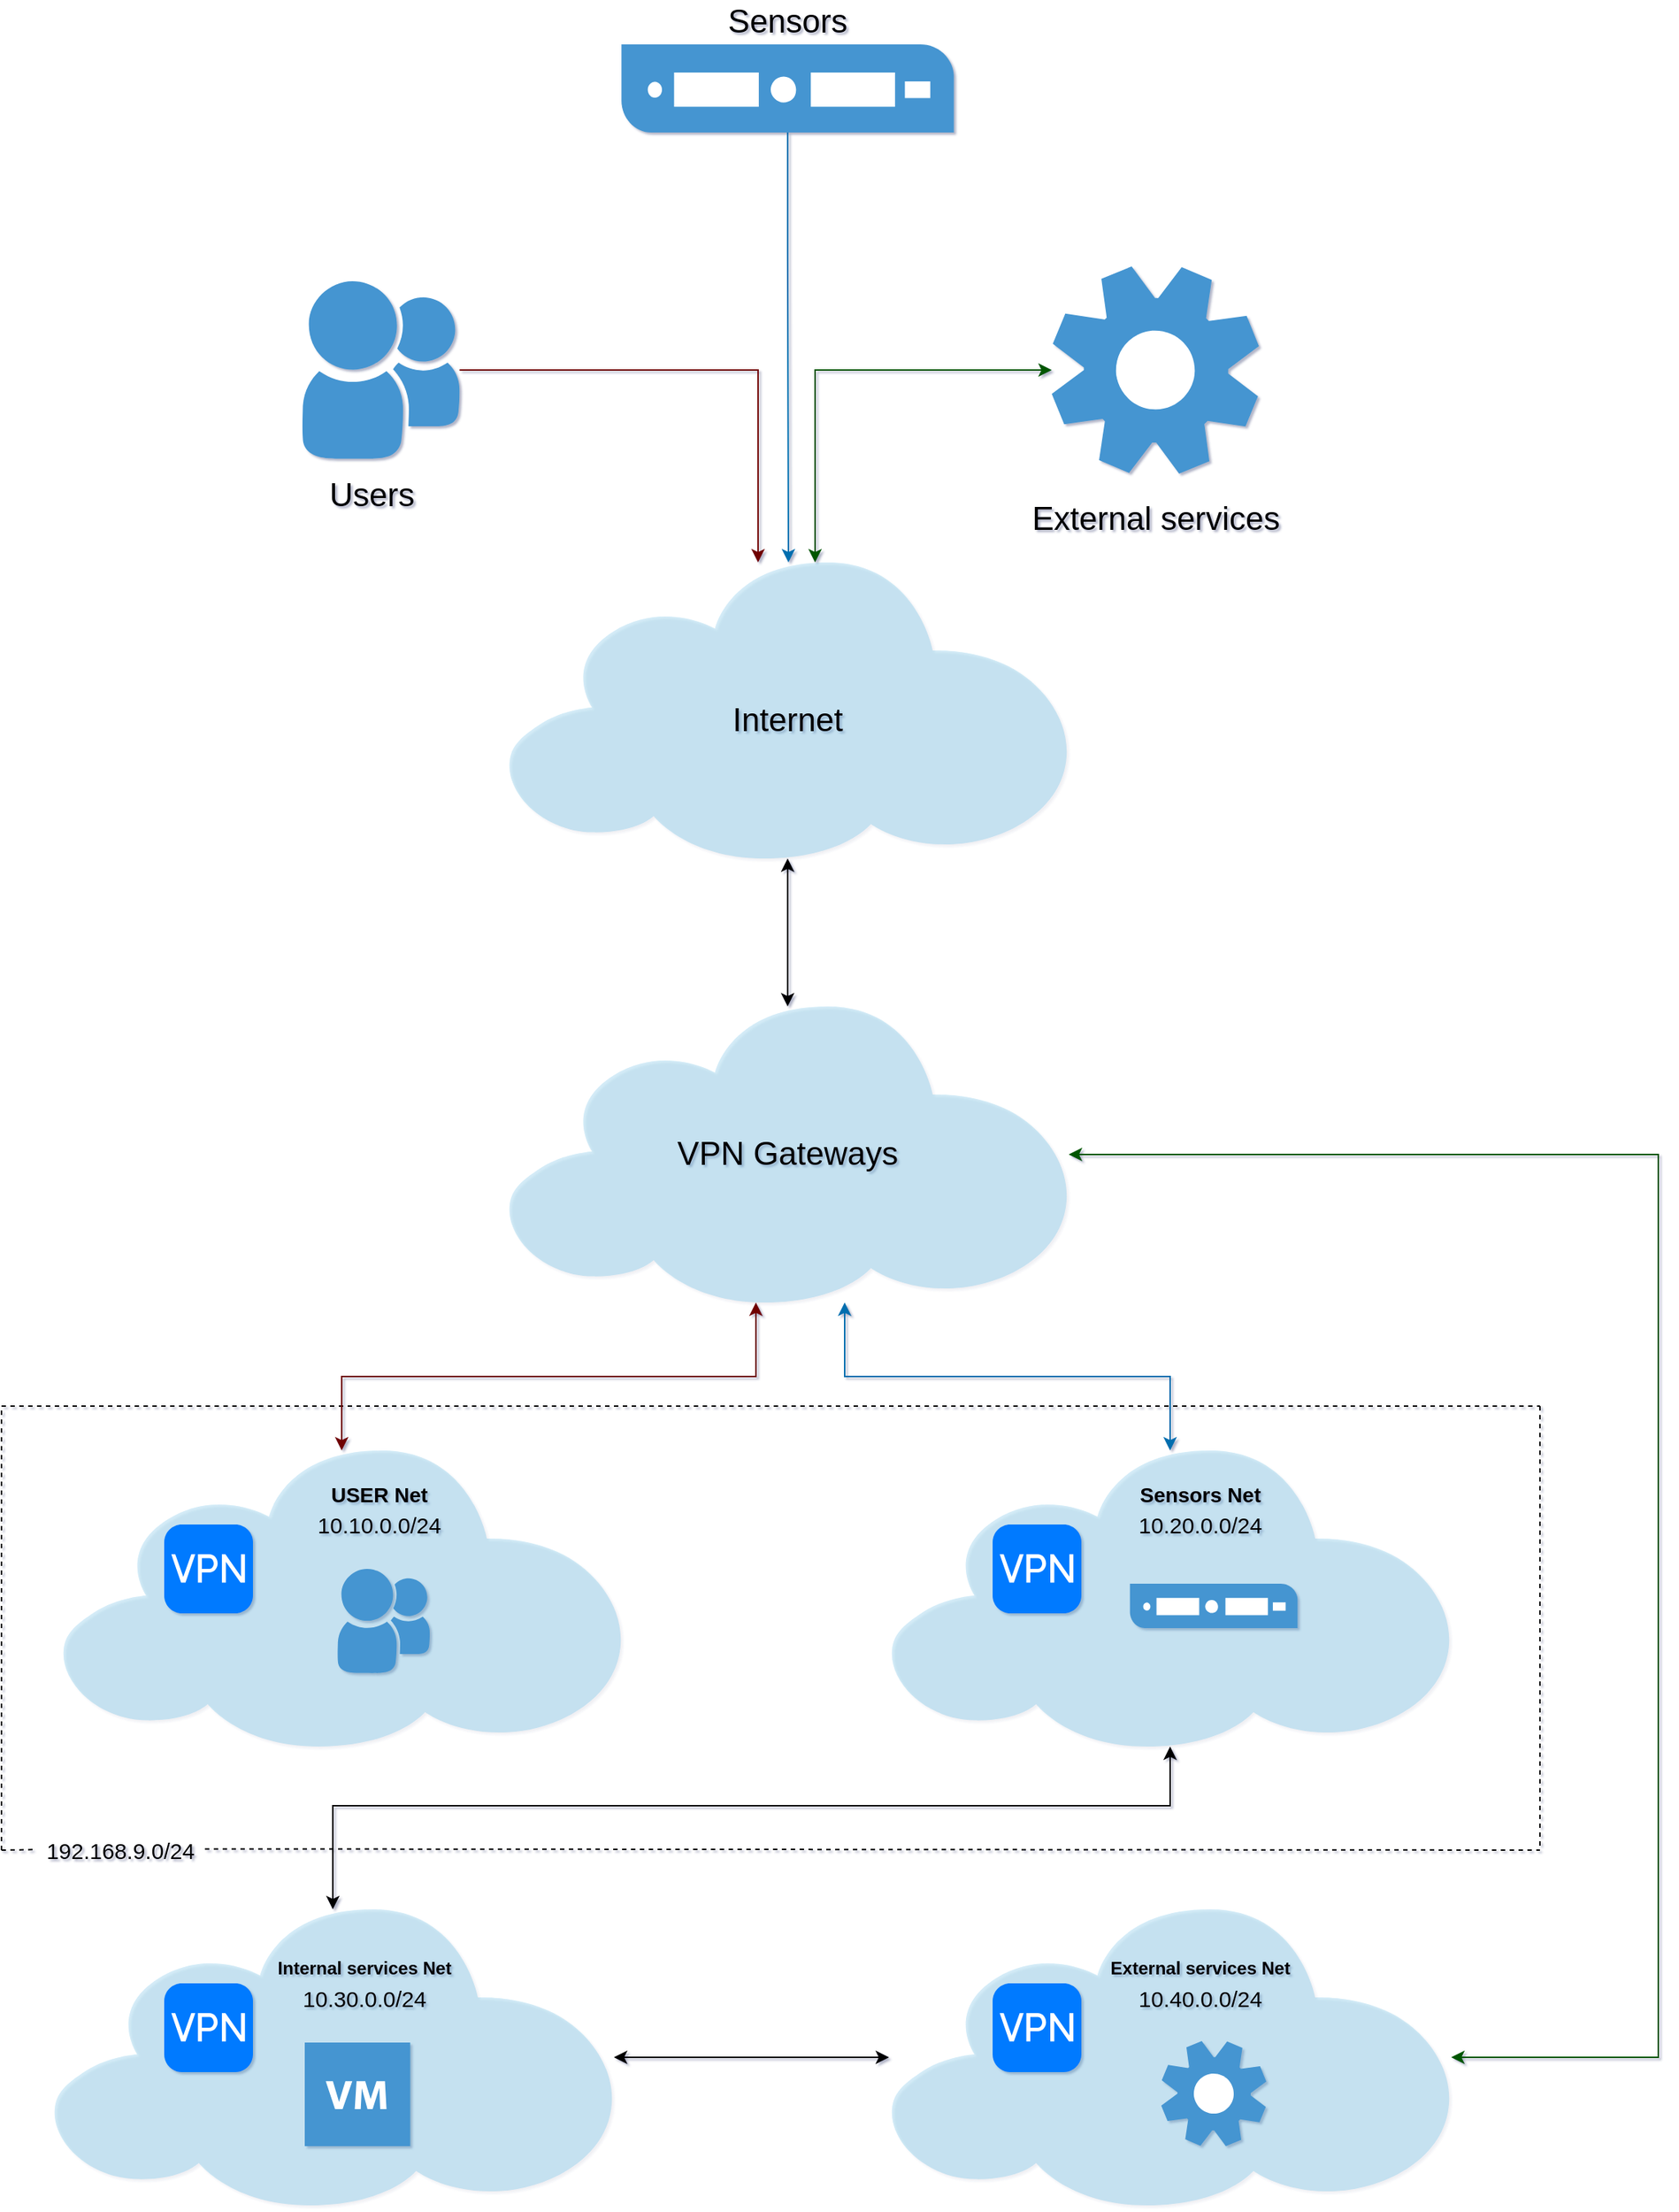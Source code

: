 <mxfile version="14.3.2" type="github">
  <diagram id="MDXJFjJfNh9OXjP4r4t9" name="Page-1">
    <mxGraphModel dx="2370" dy="2518" grid="0" gridSize="10" guides="1" tooltips="1" connect="1" arrows="1" fold="1" page="0" pageScale="1" pageWidth="827" pageHeight="1169" background="#FFFFFF" math="0" shadow="1">
      <root>
        <mxCell id="0" />
        <mxCell id="1" parent="0" />
        <mxCell id="HdkyvseI2gNJO4S1q-cR-1" value="" style="shadow=0;dashed=0;html=1;strokeColor=none;fillColor=#4495D1;labelPosition=center;verticalLabelPosition=bottom;verticalAlign=top;align=center;outlineConnect=0;shape=mxgraph.veeam.2d.cloud;" parent="1" vertex="1">
          <mxGeometry x="40" y="30" width="380" height="200" as="geometry" />
        </mxCell>
        <mxCell id="HdkyvseI2gNJO4S1q-cR-3" value="USER Net" style="text;html=1;align=center;verticalAlign=middle;resizable=0;points=[];autosize=1;strokeWidth=1;fontStyle=1;fontSize=14;" parent="1" vertex="1">
          <mxGeometry x="214.57" y="50" width="80" height="20" as="geometry" />
        </mxCell>
        <mxCell id="HdkyvseI2gNJO4S1q-cR-4" value="" style="shadow=0;dashed=0;html=1;strokeColor=none;fillColor=#4495D1;labelPosition=center;verticalLabelPosition=bottom;verticalAlign=top;align=center;outlineConnect=0;shape=mxgraph.veeam.2d.cloud;" parent="1" vertex="1">
          <mxGeometry x="600" y="30" width="380" height="200" as="geometry" />
        </mxCell>
        <mxCell id="HdkyvseI2gNJO4S1q-cR-5" value="" style="shadow=0;dashed=0;html=1;strokeColor=none;fillColor=#4495D1;labelPosition=center;verticalLabelPosition=bottom;verticalAlign=top;align=center;outlineConnect=0;shape=mxgraph.veeam.2d.cloud;" parent="1" vertex="1">
          <mxGeometry x="600" y="340" width="380" height="200" as="geometry" />
        </mxCell>
        <mxCell id="HdkyvseI2gNJO4S1q-cR-37" style="edgeStyle=orthogonalEdgeStyle;rounded=0;orthogonalLoop=1;jettySize=auto;html=1;strokeColor=#000000;startArrow=classic;startFill=1;" parent="1" source="HdkyvseI2gNJO4S1q-cR-6" target="HdkyvseI2gNJO4S1q-cR-4" edge="1">
          <mxGeometry relative="1" as="geometry">
            <Array as="points">
              <mxPoint x="224" y="270" />
              <mxPoint x="790" y="270" />
            </Array>
          </mxGeometry>
        </mxCell>
        <mxCell id="HdkyvseI2gNJO4S1q-cR-47" style="edgeStyle=orthogonalEdgeStyle;rounded=0;orthogonalLoop=1;jettySize=auto;html=1;startArrow=classic;startFill=1;strokeColor=#000000;fontSize=22;" parent="1" source="HdkyvseI2gNJO4S1q-cR-6" target="HdkyvseI2gNJO4S1q-cR-5" edge="1">
          <mxGeometry relative="1" as="geometry" />
        </mxCell>
        <mxCell id="HdkyvseI2gNJO4S1q-cR-6" value="" style="shadow=0;dashed=0;html=1;strokeColor=none;fillColor=#4495D1;labelPosition=center;verticalLabelPosition=bottom;verticalAlign=top;align=center;outlineConnect=0;shape=mxgraph.veeam.2d.cloud;" parent="1" vertex="1">
          <mxGeometry x="34" y="340" width="380" height="200" as="geometry" />
        </mxCell>
        <mxCell id="HdkyvseI2gNJO4S1q-cR-9" value="" style="html=1;strokeWidth=1;shadow=0;dashed=0;shape=mxgraph.ios7.misc.vpn;fillColor=#007AFF;strokeColor=none;buttonText=;strokeColor2=#222222;fontColor=#222222;fontSize=8;verticalLabelPosition=bottom;verticalAlign=top;align=center;" parent="1" vertex="1">
          <mxGeometry x="110" y="80" width="60" height="60" as="geometry" />
        </mxCell>
        <mxCell id="HdkyvseI2gNJO4S1q-cR-10" value="" style="html=1;strokeWidth=1;shadow=0;dashed=0;shape=mxgraph.ios7.misc.vpn;fillColor=#007AFF;strokeColor=none;buttonText=;strokeColor2=#222222;fontColor=#222222;fontSize=8;verticalLabelPosition=bottom;verticalAlign=top;align=center;" parent="1" vertex="1">
          <mxGeometry x="670" y="80" width="60" height="60" as="geometry" />
        </mxCell>
        <mxCell id="HdkyvseI2gNJO4S1q-cR-11" value="" style="html=1;strokeWidth=1;shadow=0;dashed=0;shape=mxgraph.ios7.misc.vpn;fillColor=#007AFF;strokeColor=none;buttonText=;strokeColor2=#222222;fontColor=#222222;fontSize=8;verticalLabelPosition=bottom;verticalAlign=top;align=center;" parent="1" vertex="1">
          <mxGeometry x="670" y="390" width="60" height="60" as="geometry" />
        </mxCell>
        <mxCell id="HdkyvseI2gNJO4S1q-cR-12" value="" style="html=1;strokeWidth=1;shadow=0;dashed=0;shape=mxgraph.ios7.misc.vpn;fillColor=#007AFF;strokeColor=none;buttonText=;strokeColor2=#222222;fontColor=#222222;fontSize=8;verticalLabelPosition=bottom;verticalAlign=top;align=center;" parent="1" vertex="1">
          <mxGeometry x="110" y="390" width="60" height="60" as="geometry" />
        </mxCell>
        <mxCell id="HdkyvseI2gNJO4S1q-cR-14" value="" style="shadow=0;dashed=0;html=1;strokeColor=none;fillColor=#4495D1;labelPosition=center;verticalLabelPosition=bottom;verticalAlign=top;align=center;outlineConnect=0;shape=mxgraph.veeam.2d.group;" parent="1" vertex="1">
          <mxGeometry x="227.1" y="110" width="62.47" height="70.4" as="geometry" />
        </mxCell>
        <mxCell id="HdkyvseI2gNJO4S1q-cR-15" value="" style="shadow=0;dashed=0;html=1;strokeColor=none;fillColor=#4495D1;labelPosition=center;verticalLabelPosition=bottom;verticalAlign=top;align=center;outlineConnect=0;shape=mxgraph.veeam.2d.virtual_machine;" parent="1" vertex="1">
          <mxGeometry x="205" y="430" width="71.27" height="70" as="geometry" />
        </mxCell>
        <mxCell id="HdkyvseI2gNJO4S1q-cR-16" value="10.10.0.0/24" style="text;html=1;align=center;verticalAlign=middle;resizable=0;points=[];autosize=1;fontSize=15;" parent="1" vertex="1">
          <mxGeometry x="204.57" y="70" width="100" height="20" as="geometry" />
        </mxCell>
        <mxCell id="HdkyvseI2gNJO4S1q-cR-17" value="Sensors Net" style="text;html=1;align=center;verticalAlign=middle;resizable=0;points=[];autosize=1;fontStyle=1;fontSize=14;" parent="1" vertex="1">
          <mxGeometry x="760.0" y="50" width="100" height="20" as="geometry" />
        </mxCell>
        <mxCell id="HdkyvseI2gNJO4S1q-cR-18" value="10.20.0.0/24" style="text;html=1;align=center;verticalAlign=middle;resizable=0;points=[];autosize=1;fontSize=15;" parent="1" vertex="1">
          <mxGeometry x="760" y="70" width="100" height="20" as="geometry" />
        </mxCell>
        <mxCell id="HdkyvseI2gNJO4S1q-cR-19" value="External services Net" style="text;html=1;align=center;verticalAlign=middle;resizable=0;points=[];autosize=1;fontStyle=1;fontSize=12;" parent="1" vertex="1">
          <mxGeometry x="740.0" y="370" width="140" height="20" as="geometry" />
        </mxCell>
        <mxCell id="HdkyvseI2gNJO4S1q-cR-20" value="10.40.0.0/24" style="text;html=1;align=center;verticalAlign=middle;resizable=0;points=[];autosize=1;fontSize=15;" parent="1" vertex="1">
          <mxGeometry x="760" y="390" width="100" height="20" as="geometry" />
        </mxCell>
        <mxCell id="HdkyvseI2gNJO4S1q-cR-21" value="Internal services Net" style="text;html=1;align=center;verticalAlign=middle;resizable=0;points=[];autosize=1;fontStyle=1" parent="1" vertex="1">
          <mxGeometry x="180.0" y="370" width="130" height="20" as="geometry" />
        </mxCell>
        <mxCell id="HdkyvseI2gNJO4S1q-cR-22" value="10.30.0.0/24" style="text;html=1;align=center;verticalAlign=middle;resizable=0;points=[];autosize=1;fontSize=15;" parent="1" vertex="1">
          <mxGeometry x="195" y="390" width="100" height="20" as="geometry" />
        </mxCell>
        <mxCell id="HdkyvseI2gNJO4S1q-cR-23" value="" style="endArrow=none;dashed=1;html=1;" parent="1" edge="1">
          <mxGeometry width="50" height="50" relative="1" as="geometry">
            <mxPoint as="sourcePoint" />
            <mxPoint x="1040" as="targetPoint" />
          </mxGeometry>
        </mxCell>
        <mxCell id="HdkyvseI2gNJO4S1q-cR-24" value="" style="endArrow=none;dashed=1;html=1;" parent="1" edge="1">
          <mxGeometry width="50" height="50" relative="1" as="geometry">
            <mxPoint x="1040" as="sourcePoint" />
            <mxPoint x="1040" y="300" as="targetPoint" />
          </mxGeometry>
        </mxCell>
        <mxCell id="HdkyvseI2gNJO4S1q-cR-25" value="" style="endArrow=none;dashed=1;html=1;exitX=1.023;exitY=0.46;exitDx=0;exitDy=0;exitPerimeter=0;" parent="1" source="HdkyvseI2gNJO4S1q-cR-30" edge="1">
          <mxGeometry width="50" height="50" relative="1" as="geometry">
            <mxPoint x="520" y="300" as="sourcePoint" />
            <mxPoint x="1040" y="300" as="targetPoint" />
          </mxGeometry>
        </mxCell>
        <mxCell id="HdkyvseI2gNJO4S1q-cR-28" value="" style="endArrow=none;dashed=1;html=1;" parent="1" edge="1">
          <mxGeometry width="50" height="50" relative="1" as="geometry">
            <mxPoint y="300" as="sourcePoint" />
            <mxPoint as="targetPoint" />
          </mxGeometry>
        </mxCell>
        <mxCell id="HdkyvseI2gNJO4S1q-cR-30" value="192.168.9.0/24" style="text;html=1;align=center;verticalAlign=middle;resizable=0;points=[];autosize=1;fontSize=15;" parent="1" vertex="1">
          <mxGeometry x="25" y="290" width="110" height="20" as="geometry" />
        </mxCell>
        <mxCell id="HdkyvseI2gNJO4S1q-cR-32" value="" style="endArrow=none;dashed=1;html=1;entryX=-0.025;entryY=0.483;entryDx=0;entryDy=0;entryPerimeter=0;" parent="1" target="HdkyvseI2gNJO4S1q-cR-30" edge="1">
          <mxGeometry width="50" height="50" relative="1" as="geometry">
            <mxPoint y="300" as="sourcePoint" />
            <mxPoint x="430" y="300" as="targetPoint" />
          </mxGeometry>
        </mxCell>
        <mxCell id="HdkyvseI2gNJO4S1q-cR-35" value="" style="shadow=0;dashed=0;html=1;strokeColor=none;fillColor=#4495D1;labelPosition=center;verticalLabelPosition=bottom;verticalAlign=top;align=center;outlineConnect=0;shape=mxgraph.veeam.2d.service;" parent="1" vertex="1">
          <mxGeometry x="784" y="429" width="71" height="71" as="geometry" />
        </mxCell>
        <mxCell id="HdkyvseI2gNJO4S1q-cR-38" value="" style="shadow=0;dashed=0;html=1;strokeColor=none;fillColor=#4495D1;labelPosition=center;verticalLabelPosition=bottom;verticalAlign=top;align=center;outlineConnect=0;shape=mxgraph.veeam.2d.cloud;" parent="1" vertex="1">
          <mxGeometry x="341.45" y="-570" width="380" height="200" as="geometry" />
        </mxCell>
        <mxCell id="HdkyvseI2gNJO4S1q-cR-39" value="&lt;div style=&quot;font-size: 22px;&quot;&gt;Internet&lt;/div&gt;&lt;div style=&quot;font-size: 22px;&quot;&gt;&lt;br style=&quot;font-size: 22px;&quot;&gt;&lt;/div&gt;" style="text;html=1;align=center;verticalAlign=middle;resizable=0;points=[];autosize=1;fontSize=22;" parent="1" vertex="1">
          <mxGeometry x="486.45" y="-480" width="90" height="60" as="geometry" />
        </mxCell>
        <mxCell id="HdkyvseI2gNJO4S1q-cR-42" style="edgeStyle=orthogonalEdgeStyle;rounded=0;orthogonalLoop=1;jettySize=auto;html=1;strokeColor=#6F0000;fontSize=22;fillColor=#a20025;" parent="1" source="HdkyvseI2gNJO4S1q-cR-40" target="HdkyvseI2gNJO4S1q-cR-38" edge="1">
          <mxGeometry relative="1" as="geometry">
            <Array as="points">
              <mxPoint x="511.45" y="-700" />
            </Array>
          </mxGeometry>
        </mxCell>
        <mxCell id="HdkyvseI2gNJO4S1q-cR-40" value="" style="shadow=0;dashed=0;html=1;strokeColor=none;fillColor=#4495D1;labelPosition=center;verticalLabelPosition=bottom;verticalAlign=top;align=center;outlineConnect=0;shape=mxgraph.veeam.2d.group;" parent="1" vertex="1">
          <mxGeometry x="203.2" y="-760" width="106.49" height="120" as="geometry" />
        </mxCell>
        <mxCell id="HdkyvseI2gNJO4S1q-cR-43" style="edgeStyle=orthogonalEdgeStyle;rounded=0;orthogonalLoop=1;jettySize=auto;html=1;strokeColor=#006EAF;fontSize=22;fillColor=#1ba1e2;" parent="1" source="HdkyvseI2gNJO4S1q-cR-41" target="HdkyvseI2gNJO4S1q-cR-38" edge="1">
          <mxGeometry relative="1" as="geometry">
            <Array as="points">
              <mxPoint x="532" y="-780" />
              <mxPoint x="532" y="-780" />
            </Array>
          </mxGeometry>
        </mxCell>
        <mxCell id="HdkyvseI2gNJO4S1q-cR-41" value="" style="pointerEvents=1;shadow=0;dashed=0;html=1;strokeColor=none;fillColor=#4495D1;labelPosition=center;verticalLabelPosition=bottom;verticalAlign=top;align=center;outlineConnect=0;shape=mxgraph.veeam.server;fontSize=22;" parent="1" vertex="1">
          <mxGeometry x="419.1" y="-920" width="224.7" height="59.5" as="geometry" />
        </mxCell>
        <mxCell id="HdkyvseI2gNJO4S1q-cR-45" style="edgeStyle=orthogonalEdgeStyle;rounded=0;orthogonalLoop=1;jettySize=auto;html=1;strokeColor=#000000;fontSize=22;startArrow=classic;startFill=1;" parent="1" source="HdkyvseI2gNJO4S1q-cR-44" target="HdkyvseI2gNJO4S1q-cR-38" edge="1">
          <mxGeometry relative="1" as="geometry" />
        </mxCell>
        <mxCell id="HdkyvseI2gNJO4S1q-cR-48" style="edgeStyle=orthogonalEdgeStyle;rounded=0;orthogonalLoop=1;jettySize=auto;html=1;startArrow=classic;startFill=1;strokeColor=#6F0000;fontSize=22;fillColor=#a20025;" parent="1" source="HdkyvseI2gNJO4S1q-cR-44" target="HdkyvseI2gNJO4S1q-cR-1" edge="1">
          <mxGeometry relative="1" as="geometry">
            <Array as="points">
              <mxPoint x="510" y="-20" />
              <mxPoint x="230" y="-20" />
            </Array>
          </mxGeometry>
        </mxCell>
        <mxCell id="HdkyvseI2gNJO4S1q-cR-49" style="edgeStyle=orthogonalEdgeStyle;rounded=0;orthogonalLoop=1;jettySize=auto;html=1;startArrow=classic;startFill=1;strokeColor=#006EAF;fontSize=22;fillColor=#1ba1e2;" parent="1" source="HdkyvseI2gNJO4S1q-cR-44" target="HdkyvseI2gNJO4S1q-cR-4" edge="1">
          <mxGeometry relative="1" as="geometry">
            <Array as="points">
              <mxPoint x="570" y="-20" />
              <mxPoint x="790" y="-20" />
            </Array>
          </mxGeometry>
        </mxCell>
        <mxCell id="HdkyvseI2gNJO4S1q-cR-55" style="edgeStyle=orthogonalEdgeStyle;rounded=0;orthogonalLoop=1;jettySize=auto;html=1;startArrow=classic;startFill=1;strokeColor=#005700;fontSize=22;fillColor=#008a00;" parent="1" source="HdkyvseI2gNJO4S1q-cR-44" target="HdkyvseI2gNJO4S1q-cR-5" edge="1">
          <mxGeometry relative="1" as="geometry">
            <Array as="points">
              <mxPoint x="1120" y="-170" />
              <mxPoint x="1120" y="440" />
            </Array>
          </mxGeometry>
        </mxCell>
        <mxCell id="HdkyvseI2gNJO4S1q-cR-44" value="" style="shadow=0;dashed=0;html=1;strokeColor=none;fillColor=#4495D1;labelPosition=center;verticalLabelPosition=bottom;verticalAlign=top;align=center;outlineConnect=0;shape=mxgraph.veeam.2d.cloud;" parent="1" vertex="1">
          <mxGeometry x="341.45" y="-270" width="380" height="200" as="geometry" />
        </mxCell>
        <mxCell id="HdkyvseI2gNJO4S1q-cR-46" value="VPN Gateways" style="text;html=1;align=center;verticalAlign=middle;resizable=0;points=[];autosize=1;fontSize=22;" parent="1" vertex="1">
          <mxGeometry x="451.45" y="-185" width="160" height="30" as="geometry" />
        </mxCell>
        <mxCell id="HdkyvseI2gNJO4S1q-cR-50" value="Users" style="text;html=1;align=center;verticalAlign=middle;resizable=0;points=[];autosize=1;fontSize=22;" parent="1" vertex="1">
          <mxGeometry x="214.57" y="-630" width="70" height="30" as="geometry" />
        </mxCell>
        <mxCell id="HdkyvseI2gNJO4S1q-cR-51" value="Sensors" style="text;html=1;align=center;verticalAlign=middle;resizable=0;points=[];autosize=1;fontSize=22;" parent="1" vertex="1">
          <mxGeometry x="481.45" y="-950" width="100" height="30" as="geometry" />
        </mxCell>
        <mxCell id="HdkyvseI2gNJO4S1q-cR-52" value="" style="pointerEvents=1;shadow=0;dashed=0;html=1;strokeColor=none;fillColor=#4495D1;labelPosition=center;verticalLabelPosition=bottom;verticalAlign=top;align=center;outlineConnect=0;shape=mxgraph.veeam.server;fontSize=22;" parent="1" vertex="1">
          <mxGeometry x="762.85" y="120" width="113.29" height="30" as="geometry" />
        </mxCell>
        <mxCell id="HdkyvseI2gNJO4S1q-cR-54" style="edgeStyle=orthogonalEdgeStyle;rounded=0;orthogonalLoop=1;jettySize=auto;html=1;startArrow=classic;startFill=1;strokeColor=#005700;fontSize=22;fillColor=#008a00;" parent="1" source="HdkyvseI2gNJO4S1q-cR-53" target="HdkyvseI2gNJO4S1q-cR-38" edge="1">
          <mxGeometry relative="1" as="geometry">
            <Array as="points">
              <mxPoint x="550" y="-700" />
            </Array>
          </mxGeometry>
        </mxCell>
        <mxCell id="HdkyvseI2gNJO4S1q-cR-53" value="" style="shadow=0;dashed=0;html=1;strokeColor=none;fillColor=#4495D1;labelPosition=center;verticalLabelPosition=bottom;verticalAlign=top;align=center;outlineConnect=0;shape=mxgraph.veeam.2d.service;" parent="1" vertex="1">
          <mxGeometry x="710" y="-770" width="140" height="140" as="geometry" />
        </mxCell>
        <mxCell id="HdkyvseI2gNJO4S1q-cR-56" value="External services" style="text;html=1;align=center;verticalAlign=middle;resizable=0;points=[];autosize=1;fontSize=22;" parent="1" vertex="1">
          <mxGeometry x="690" y="-614.5" width="180" height="30" as="geometry" />
        </mxCell>
      </root>
    </mxGraphModel>
  </diagram>
</mxfile>
